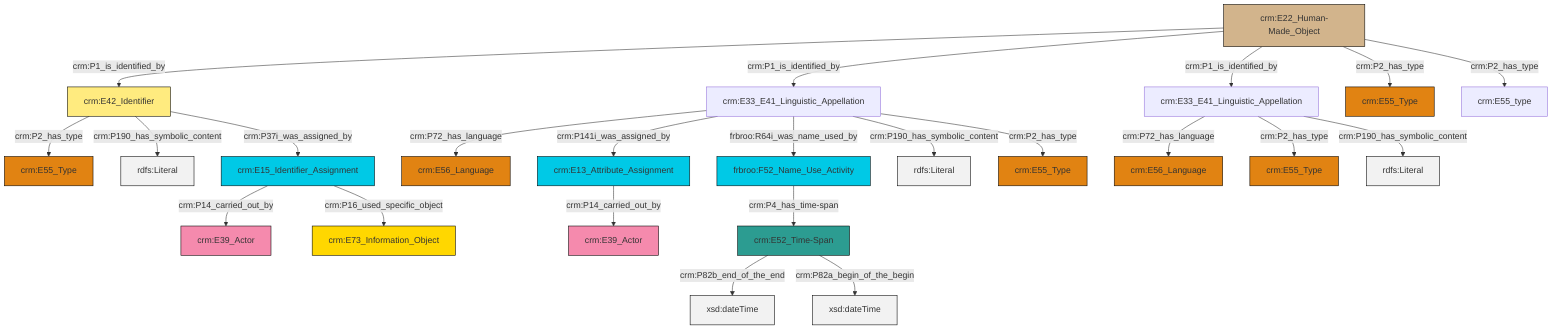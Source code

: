 graph TD
classDef Literal fill:#f2f2f2,stroke:#000000;
classDef CRM_Entity fill:#FFFFFF,stroke:#000000;
classDef Temporal_Entity fill:#00C9E6, stroke:#000000;
classDef Type fill:#E18312, stroke:#000000;
classDef Time-Span fill:#2C9C91, stroke:#000000;
classDef Appellation fill:#FFEB7F, stroke:#000000;
classDef Place fill:#008836, stroke:#000000;
classDef Persistent_Item fill:#B266B2, stroke:#000000;
classDef Conceptual_Object fill:#FFD700, stroke:#000000;
classDef Physical_Thing fill:#D2B48C, stroke:#000000;
classDef Actor fill:#f58aad, stroke:#000000;
classDef PC_Classes fill:#4ce600, stroke:#000000;
classDef Multi fill:#cccccc,stroke:#000000;

2["crm:E33_E41_Linguistic_Appellation"]:::Default -->|crm:P72_has_language| 3["crm:E56_Language"]:::Type
7["crm:E22_Human-Made_Object"]:::Physical_Thing -->|crm:P1_is_identified_by| 5["crm:E42_Identifier"]:::Appellation
2["crm:E33_E41_Linguistic_Appellation"]:::Default -->|crm:P141i_was_assigned_by| 8["crm:E13_Attribute_Assignment"]:::Temporal_Entity
5["crm:E42_Identifier"]:::Appellation -->|crm:P2_has_type| 9["crm:E55_Type"]:::Type
7["crm:E22_Human-Made_Object"]:::Physical_Thing -->|crm:P1_is_identified_by| 2["crm:E33_E41_Linguistic_Appellation"]:::Default
12["frbroo:F52_Name_Use_Activity"]:::Temporal_Entity -->|crm:P4_has_time-span| 10["crm:E52_Time-Span"]:::Time-Span
13["crm:E33_E41_Linguistic_Appellation"]:::Default -->|crm:P72_has_language| 14["crm:E56_Language"]:::Type
7["crm:E22_Human-Made_Object"]:::Physical_Thing -->|crm:P1_is_identified_by| 13["crm:E33_E41_Linguistic_Appellation"]:::Default
7["crm:E22_Human-Made_Object"]:::Physical_Thing -->|crm:P2_has_type| 15["crm:E55_Type"]:::Type
13["crm:E33_E41_Linguistic_Appellation"]:::Default -->|crm:P2_has_type| 16["crm:E55_Type"]:::Type
18["crm:E15_Identifier_Assignment"]:::Temporal_Entity -->|crm:P14_carried_out_by| 19["crm:E39_Actor"]:::Actor
2["crm:E33_E41_Linguistic_Appellation"]:::Default -->|frbroo:R64i_was_name_used_by| 12["frbroo:F52_Name_Use_Activity"]:::Temporal_Entity
2["crm:E33_E41_Linguistic_Appellation"]:::Default -->|crm:P190_has_symbolic_content| 21[rdfs:Literal]:::Literal
7["crm:E22_Human-Made_Object"]:::Physical_Thing -->|crm:P2_has_type| 23["crm:E55_type"]:::Default
8["crm:E13_Attribute_Assignment"]:::Temporal_Entity -->|crm:P14_carried_out_by| 26["crm:E39_Actor"]:::Actor
10["crm:E52_Time-Span"]:::Time-Span -->|crm:P82b_end_of_the_end| 27[xsd:dateTime]:::Literal
5["crm:E42_Identifier"]:::Appellation -->|crm:P190_has_symbolic_content| 32[rdfs:Literal]:::Literal
18["crm:E15_Identifier_Assignment"]:::Temporal_Entity -->|crm:P16_used_specific_object| 30["crm:E73_Information_Object"]:::Conceptual_Object
5["crm:E42_Identifier"]:::Appellation -->|crm:P37i_was_assigned_by| 18["crm:E15_Identifier_Assignment"]:::Temporal_Entity
13["crm:E33_E41_Linguistic_Appellation"]:::Default -->|crm:P190_has_symbolic_content| 35[rdfs:Literal]:::Literal
2["crm:E33_E41_Linguistic_Appellation"]:::Default -->|crm:P2_has_type| 0["crm:E55_Type"]:::Type
10["crm:E52_Time-Span"]:::Time-Span -->|crm:P82a_begin_of_the_begin| 41[xsd:dateTime]:::Literal